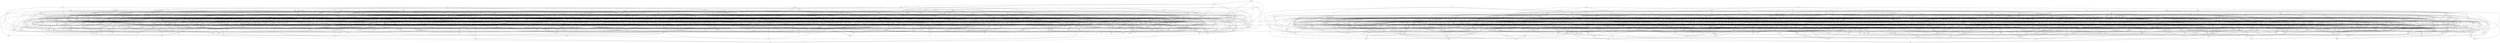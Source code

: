 graph G {
    msv -- nlh
    lsd -- mfs
    fpv -- lsd
    lsd -- nlc
    jjg -- lsd
    bbb -- lsd
    gmv -- lsd
    dxk -- lbf
    jlf -- rdb
    jlf -- rvx
    jlf -- rcl
    bqc -- jlf
    fjk -- hfb
    rqx -- tll
    pms -- tll
    bbk -- bst
    bbk -- zfs
    bbk -- dpb
    bbk -- dlq
    klb -- ktc
    klb -- nzs
    klb -- xsk
    hbp -- klb
    jfd -- rvm
    rvm -- skf
    gkv -- rvm
    hrq -- rmk
    hrq -- pmb
    hrq -- pts
    hrq -- pdf
    fvh -- vtx
    pnn -- vtx
    gdf -- ttt
    scv -- ttt
    ttt -- xrz
    fzd -- vdk
    fzd -- qsz
    dnf -- fzd
    bqm -- cxr
    bqm -- nvk
    bqm -- jfd
    bqm -- cgl
    dbz -- qgn
    lrp -- qgn
    htq -- jrk
    jrk -- nsq
    jrk -- klc
    njn -- pkn
    fcs -- pkn
    pkn -- xrz
    gfc -- xsk
    tpm -- xsk
    bdd -- ttg
    mkx -- ttg
    dxc -- ttg
    kdz -- ttg
    gbq -- nxg
    fqt -- nxg
    cfg -- mhg
    hdr -- mhg
    mhg -- znv
    mhg -- rfn
    fzg -- jkg
    fzg -- qhx
    fzg -- rfl
    fzg -- vhp
    lnj -- vnc
    lnj -- mdj
    mdj -- pms
    nfj -- pms
    dmb -- mqv
    bkr -- lzd
    bkr -- hdz
    bkr -- fdv
    bkr -- mzq
    bmc -- brq
    brq -- pls
    brq -- nsv
    bqf -- zkf
    jgs -- xzd
    bdd -- xzd
    vll -- xzd
    qrb -- xzd
    jqj -- rhx
    dxh -- jqj
    jqj -- lvk
    jqj -- tvv
    ghd -- std
    ghd -- vzs
    lzh -- pgt
    gzd -- xzb
    fdr -- gzd
    gzd -- zbp
    gzd -- zjp
    gqp -- hch
    bfb -- gqp
    fjv -- gqp
    gqp -- hjx
    bxd -- gqp
    kdt -- vkc
    gkj -- hfq
    hfq -- qmt
    dms -- dsx
    dms -- pgm
    dms -- xpq
    dms -- qgn
    dms -- vfn
    kjf -- zxd
    thq -- zxd
    rcj -- zxd
    zmt -- zxd
    jht -- zxd
    dnk -- tqx
    dnk -- hsl
    grd -- rrv
    grd -- mdv
    fcp -- grd
    rcj -- rzd
    kjr -- rzd
    kpq -- rzd
    hjk -- rzd
    dbl -- qrn
    jpm -- qrn
    msn -- qrn
    sph -- xxk
    rkh -- sph
    jkg -- sph
    sff -- sph
    qfb -- sph
    kfm -- tgt
    jbg -- qzq
    jlz -- zxj
    jlz -- xvq
    jlz -- znq
    pnd -- pzh
    pnd -- xgr
    pnd -- rcl
    tql -- ttq
    fcp -- ttq
    ttq -- vcp
    qhm -- ttq
    vfd -- vnk
    qcp -- vnk
    nrq -- xcq
    nrq -- tql
    nrq -- tvc
    htq -- rbm
    htq -- qhx
    htq -- tkt
    hlj -- ndl
    hlj -- lkx
    hlj -- nbp
    bxz -- hlj
    ffz -- sxc
    bfm -- sxc
    sxc -- vgh
    bsg -- sxc
    kls -- sxc
    jcf -- sxc
    pjv -- vll
    pjv -- sjp
    hzm -- pjv
    bcm -- jlj
    dpz -- ndh
    ndh -- plz
    jvl -- ndh
    ndh -- srv
    hnb -- zkx
    hnb -- jsm
    jhm -- rvs
    fkg -- rzx
    hsx -- rcx
    hqt -- lkq
    fgc -- hqt
    qbb -- tsh
    dnj -- qbb
    bjm -- qbb
    hdr -- tgt
    cfl -- hdr
    fpt -- gtr
    mch -- rgx
    mch -- xck
    fzc -- mqh
    jrt -- mqh
    kmr -- pzd
    hzz -- xqq
    knm -- xqq
    fdd -- xqq
    xqq -- zmj
    lxp -- nrg
    lxp -- nnf
    dnv -- lxp
    fms -- lxp
    ckp -- svb
    cjn -- ckp
    ckp -- vqj
    bsp -- ltb
    hcz -- pzd
    hcz -- ljc
    hcz -- rvm
    bvj -- hcz
    xtj -- zkx
    qvb -- zkx
    lzg -- xzq
    fnx -- lzg
    njz -- ztf
    fpt -- xvx
    xqn -- xvx
    xhn -- xvx
    qfc -- xvx
    nxf -- rfn
    nqn -- nxf
    fkg -- nxf
    ddk -- nxf
    bcr -- gpz
    czd -- gpz
    gpz -- zpm
    gpz -- zjd
    fdc -- xlk
    fdc -- ghq
    fdc -- tvg
    plz -- rhc
    dds -- plz
    dtx -- plz
    vtj -- xjc
    bsq -- xjc
    rkh -- xjc
    hzz -- zrf
    gtr -- ncn
    ftn -- pts
    mxx -- zlx
    rcb -- zlx
    qxx -- vrc
    qxx -- zst
    npk -- qxx
    dqc -- rhc
    kds -- vcg
    bjm -- kds
    cxr -- kds
    kds -- rkg
    sds -- vpz
    dcv -- sds
    sds -- zbq
    ckq -- sds
    bqd -- sds
    gbq -- vjm
    kqk -- vjm
    dfp -- vjm
    dfp -- tpm
    dfp -- kdv
    dfp -- khl
    dfp -- gkr
    nbz -- zft
    dxk -- nbz
    psg -- vdr
    psg -- rpv
    kjf -- xnq
    hzk -- qfc
    hzk -- vbt
    mnr -- nhf
    mnr -- skk
    mnr -- zxt
    mnr -- rmg
    drk -- qlp
    drk -- xbv
    pnl -- sdv
    sdv -- zlh
    dhd -- sdv
    fzb -- xxk
    tql -- xxk
    jpj -- xxk
    hvb -- std
    bsg -- std
    ndv -- sld
    gdl -- ndv
    csd -- pgk
    nxt -- pgk
    cjd -- pgk
    pgk -- xlk
    jgd -- vsf
    kfm -- vsf
    trf -- vsf
    qtk -- rhl
    fvg -- tgl
    fvg -- vcb
    fvg -- mjb
    fvg -- hpz
    htz -- shx
    htz -- hvc
    htz -- spq
    fvj -- htz
    htz -- jcf
    htz -- nnk
    hmb -- htz
    lzd -- tvc
    thq -- tvc
    lht -- tvc
    jzd -- tvc
    nct -- tvc
    bdg -- lfx
    jkg -- mtj
    gsl -- jkg
    jkg -- ktf
    kpc -- rcc
    crj -- kpc
    mgs -- svb
    mgs -- tpt
    dgb -- qvg
    bnx -- nbc
    jpt -- nbc
    nbc -- pgt
    gnl -- ngj
    ngj -- zkx
    lvz -- ngj
    ngj -- rgg
    czp -- lbs
    hbc -- sqk
    dmb -- sqk
    sqk -- tnx
    mfs -- sqk
    jrt -- sdt
    sdt -- xvr
    fsj -- kdv
    kdv -- qbh
    kdv -- msj
    hpv -- xxb
    hpv -- jsm
    jbn -- trf
    bfm -- fpn
    ghl -- nnv
    dbl -- nnv
    jds -- nnv
    bhq -- nnv
    vxp -- zlh
    bgj -- xjt
    mhs -- xjt
    pzd -- xjt
    lxb -- xjt
    hqk -- xjt
    pbg -- qzq
    pbg -- pls
    pbg -- zmb
    pbg -- rxx
    pbg -- rfs
    ckf -- pbg
    dsx -- nlb
    bbr -- dsx
    dsx -- xzq
    cxr -- rhn
    rhn -- vjl
    cpb -- qlh
    jgl -- qlh
    qlh -- tvd
    bdq -- qlh
    fhp -- jpv
    dbk -- fhp
    hrf -- tdv
    hrf -- rvp
    hrf -- vfd
    hrf -- trk
    ksj -- xzb
    gdt -- qnh
    gdt -- rvp
    gdt -- klf
    chb -- hfc
    chb -- fdr
    chb -- tkt
    jsq -- qrr
    czg -- jsq
    jsq -- kft
    fjr -- xnd
    gqd -- kjp
    mgx -- vdb
    cvk -- vrn
    mhs -- rkh
    rhc -- rkh
    gnb -- rkh
    fvc -- pbj
    fht -- fvc
    fdd -- fvc
    fvc -- lbs
    fvc -- gxg
    cnr -- rhl
    cnr -- xjf
    kgf -- vhp
    jht -- vhp
    glq -- vhp
    fpt -- kqr
    kqr -- scv
    kqr -- rpr
    kqr -- lzg
    frr -- pzj
    dps -- pzj
    lxj -- qsq
    hcm -- lxj
    lxj -- ngn
    lxj -- xng
    lxj -- shr
    jgh -- xvq
    jcc -- jgh
    jgh -- rnt
    jgh -- khl
    rvc -- tzm
    rvc -- vcp
    lgl -- rvc
    cct -- vnc
    cct -- pfc
    cct -- sjn
    cct -- fkb
    cct -- kpc
    cct -- hfb
    gfv -- nvv
    ntb -- nvv
    czh -- dqb
    cts -- nvk
    ccz -- nvk
    rbm -- zmt
    bcx -- zmt
    zmt -- znm
    xtx -- zmt
    pmk -- xbr
    xbr -- xqt
    nrk -- xbr
    xbr -- zcn
    dlk -- xbr
    xbr -- xll
    bdm -- mcx
    jsm -- mcx
    cst -- mcx
    lrd -- mgt
    knm -- mgt
    dzf -- mgt
    lbs -- zgc
    qlp -- zgc
    ksj -- zgc
    mgx -- zpm
    qmv -- zpm
    qhf -- zcp
    nhf -- qhf
    qhf -- vgh
    fsb -- qhf
    cfl -- pvk
    cfl -- mrg
    cfl -- pkd
    cfl -- cnr
    mmt -- spq
    mhb -- spq
    dqb -- spq
    btt -- kpf
    kzd -- lrk
    dqh -- kzd
    kzd -- scd
    kzd -- vdb
    gbr -- lkq
    hmm -- nkl
    nkl -- trf
    kvx -- nkl
    kpc -- nkl
    lqg -- mxq
    lqg -- zgc
    bmr -- lqg
    fsn -- lqg
    klp -- lqg
    lqg -- qgp
    gdl -- tvj
    tgs -- tvj
    dlb -- tvj
    pkd -- rnq
    rnq -- sjm
    jfv -- rnq
    ndl -- rnq
    rcm -- vcb
    gqn -- rcm
    cns -- rcm
    crj -- nsp
    cjd -- nsp
    dbq -- nsp
    fjk -- tmh
    ndt -- tmh
    pct -- tmh
    njj -- tmh
    mlp -- xxm
    lbf -- xxm
    gfm -- gmm
    gmm -- rqz
    dpk -- gmm
    gmm -- pjx
    gmm -- kqt
    sxn -- txb
    hvc -- txb
    rvj -- sxf
    dqh -- rvj
    rvj -- xxm
    gxp -- rvj
    gnl -- ssg
    gnl -- zrf
    htj -- rsf
    rsf -- vkc
    lkv -- tfb
    fdr -- vbb
    skx -- vbb
    dbp -- qxq
    dzr -- qxq
    qxq -- rcb
    pcl -- zpx
    kzx -- zpx
    grm -- zpx
    tmj -- zpx
    ghm -- jcf
    jcf -- ndm
    bsp -- czd
    ccr -- czd
    htp -- xtm
    htp -- vrn
    htp -- jhm
    dpd -- zcn
    ckh -- dpd
    dpd -- ghg
    dpd -- zbp
    dpd -- xjq
    brf -- lkq
    bqf -- brf
    brf -- zpj
    brf -- rzk
    cqv -- tsh
    ndt -- rcb
    jlk -- jrm
    lzd -- xbl
    gmj -- snf
    csz -- gmj
    gmj -- vgr
    cvh -- llc
    llc -- xcq
    lft -- llc
    hlr -- xxb
    ddn -- hlr
    hlr -- mff
    cjn -- gvx
    cjn -- tgt
    cjn -- lfz
    cjn -- ljc
    lpf -- pnm
    ndr -- pnm
    bnt -- pnm
    pnm -- zsk
    pnm -- pvk
    dds -- pnm
    bmm -- fmg
    fmg -- klc
    fmg -- hdz
    fmg -- vpz
    msj -- vnc
    msj -- sqb
    tpx -- vdb
    tpx -- vtj
    nmn -- tpx
    nhf -- tpx
    qhm -- sld
    kft -- qhm
    jfc -- rrk
    hcj -- rrk
    hsx -- rrk
    hbg -- rrk
    fpn -- rrk
    dnr -- ngm
    dnr -- mps
    pbj -- vtk
    lbx -- xqz
    ssf -- xqz
    llp -- nxz
    nxz -- vnr
    nxz -- tfz
    cpb -- fdm
    cpb -- tcj
    cpb -- xhg
    sst -- vnv
    bcj -- vnv
    lzh -- vnv
    czp -- vnv
    spj -- vnv
    hrd -- sth
    hrd -- mff
    dbz -- hrd
    cgp -- mhm
    cgp -- zmj
    cgp -- rbq
    hkz -- sjx
    dbq -- hkz
    hkz -- zft
    hkz -- kqk
    gkj -- lxc
    bmj -- rgp
    dmc -- gdt
    dmc -- rvp
    dmc -- xph
    dmc -- txb
    ckg -- dmc
    pkd -- tmb
    lhs -- tmb
    hmm -- krm
    krm -- szh
    jmp -- krm
    khg -- sst
    sgv -- sst
    kpf -- sst
    njs -- snz
    bnx -- snz
    rcj -- snz
    kjr -- snz
    hbc -- snz
    snz -- zcb
    snz -- vbl
    bbv -- pfv
    pfv -- qtk
    mjb -- znv
    tqt -- znv
    bnc -- xgf
    xgf -- zng
    vqf -- xgf
    dft -- xgf
    kdz -- sld
    ldb -- plg
    rcb -- rss
    rss -- vlq
    rcx -- rss
    dpz -- rss
    hrs -- mnf
    hrs -- xbl
    crp -- hrs
    lsl -- tgs
    lsl -- vtv
    fjr -- lsl
    bgt -- lsl
    hrn -- nqd
    mgs -- nqd
    nqd -- trm
    gkv -- nqd
    jhs -- pgm
    jhs -- xgh
    jhs -- pjz
    jhs -- xgb
    hbn -- kdt
    hbn -- ljc
    bqf -- hbn
    scl -- xgb
    hdz -- scl
    lqr -- xnd
    hzk -- vjn
    dxc -- vjn
    dsm -- vjn
    hjx -- vjn
    fjs -- jfg
    fjs -- jfv
    fjs -- nmx
    btf -- fjs
    fjs -- qnh
    mlk -- qrb
    pmk -- qrb
    knz -- rkg
    ncm -- sgv
    ncm -- sxb
    hqc -- nzv
    hqc -- vzs
    hqc -- tqz
    klf -- tfp
    scv -- xgb
    lfl -- scv
    jft -- kmt
    jft -- lrd
    nxs -- pnc
    nxs -- qfv
    hdn -- nxs
    nxs -- pnd
    nxs -- qvb
    pct -- sjv
    cck -- mbz
    cck -- klp
    cck -- rlr
    cck -- rvc
    cck -- csr
    ckf -- sjp
    sjp -- tsg
    mch -- rbc
    rbc -- vsq
    nbp -- rbc
    bkq -- rbc
    lnp -- qtj
    dkn -- qtj
    hbp -- lrb
    lrb -- zgx
    bxp -- sdh
    bxp -- kmf
    bxp -- rxz
    chz -- vxk
    chz -- hrf
    chz -- mrb
    chz -- cxr
    chz -- qnh
    fpn -- mhf
    mhf -- qxx
    mhf -- vdb
    bdm -- zrv
    fnn -- zrv
    dlk -- jjg
    dlk -- dzx
    dlk -- kjt
    fvm -- knm
    fvm -- gpc
    kjm -- ppd
    cbk -- kjm
    czh -- rqx
    mhp -- pdq
    dft -- pdq
    dbk -- pdq
    fqg -- sdt
    bsv -- fqg
    kqk -- rgx
    kqk -- mgk
    lnp -- nlc
    jgg -- tzm
    nts -- tzm
    bmm -- tzm
    jlj -- tzm
    grj -- qks
    cst -- qks
    qks -- skg
    qmt -- vgh
    mfs -- shr
    bqf -- tqz
    srb -- tqz
    bgt -- pgm
    jlf -- pgm
    njn -- xvx
    njn -- zfj
    bpd -- njn
    dxd -- hpc
    hpc -- qpr
    hpc -- qbb
    hpc -- ndr
    fvk -- tdn
    rgx -- vxk
    gvj -- ssl
    gvj -- slr
    gvj -- vpr
    gvj -- pxf
    czg -- frd
    czg -- qdt
    qvs -- xvr
    mxg -- qvs
    cxz -- mdc
    cxz -- fgz
    kjk -- sck
    pdg -- sck
    qgp -- sck
    sck -- zjj
    sck -- zjp
    mff -- tkz
    kft -- mff
    bsv -- tpm
    bcm -- fnf
    fnf -- xqz
    fnf -- mbz
    fnf -- shr
    fnf -- mgt
    fnf -- fzj
    fnf -- xrm
    dmd -- ftf
    ftf -- thk
    ftf -- znk
    ckq -- vcp
    jpm -- ssk
    sjp -- ssk
    rrv -- ssk
    hlx -- ssk
    ssk -- tbb
    hfc -- mqv
    jvl -- xdv
    rvr -- xdv
    vnc -- xdv
    bdq -- ngr
    bdq -- llc
    bdq -- fzb
    tqd -- xcf
    tqd -- trm
    rmr -- tqd
    dcs -- vth
    tkl -- vth
    rmr -- vth
    vth -- zzk
    knm -- scv
    ssg -- xhg
    ksn -- xhg
    fxx -- zvz
    fxx -- vfz
    cft -- fxx
    chr -- fxx
    fxx -- vbv
    fxx -- zrd
    bfm -- zgd
    ckh -- xbv
    ckh -- dnq
    ckh -- jjb
    ckh -- cnz
    xcr -- xqt
    lvz -- mlk
    lvz -- xjq
    lfx -- lvz
    lvz -- vql
    njj -- rtn
    rtn -- vqg
    rtn -- zsk
    nmn -- rtn
    ldb -- rtn
    qzc -- vfz
    lrb -- qzc
    nzv -- qzc
    pbk -- qzc
    mdv -- rsz
    rqd -- xmp
    cst -- rqd
    mzz -- rqd
    gxg -- rqd
    jfr -- rqd
    gqn -- rqk
    gqn -- tpm
    ghl -- pgt
    dxc -- hch
    hch -- sbx
    djb -- rbj
    rbj -- tpm
    flb -- rbj
    dbz -- pgt
    clv -- nfx
    nfx -- ptp
    ktz -- nfx
    fbn -- nfx
    cns -- nnf
    ndl -- nnf
    dzc -- mxx
    qdt -- xrz
    dfn -- pjx
    dfn -- xgr
    dfn -- jrm
    pqq -- rvx
    gdd -- hmg
    gdd -- nvs
    tbb -- xnd
    mnp -- tbb
    jrk -- tbb
    csz -- rhl
    slb -- txb
    dnj -- slb
    gnb -- slb
    mgh -- znq
    klf -- mgh
    mgh -- mqb
    jpv -- mgh
    mgh -- qgs
    hph -- mgh
    fzd -- stq
    stq -- zzt
    ghr -- stq
    dsg -- stq
    kvx -- vjg
    gdf -- thq
    qgs -- str
    dps -- str
    grj -- rpr
    fnx -- grj
    dnq -- mkk
    mkk -- scv
    mkk -- psg
    ksx -- nnx
    nnx -- ttt
    nnx -- xfp
    nnx -- xlh
    nnx -- qbl
    qxz -- xdc
    ggf -- qxz
    qrr -- vpd
    czp -- qrr
    xll -- xnt
    scl -- xnt
    dnj -- lvl
    lvl -- vqf
    lvl -- qxq
    lvl -- vmp
    lvl -- qtb
    hqx -- lvl
    mxx -- zkj
    tjp -- zkj
    fkg -- zkj
    rcx -- zkj
    nml -- rbh
    rbh -- zkf
    rbh -- rkg
    kqj -- rbh
    gxl -- rcc
    mng -- zmp
    mng -- tdg
    cgm -- hqc
    cgm -- dxd
    cgm -- nqn
    cgm -- pdq
    bcm -- tkb
    kls -- vgh
    kls -- kql
    fzc -- kls
    cpp -- dkg
    cpp -- nzt
    cpp -- mkk
    cpp -- ssg
    jxn -- rvx
    hdm -- kzj
    kdl -- shl
    cjg -- kdl
    hbf -- szd
    bvv -- szd
    gzf -- szd
    mxx -- szd
    cdv -- qbf
    cdv -- xdz
    cdv -- snf
    cdv -- mnl
    cdv -- zzl
    dbc -- xgn
    gcn -- xgn
    xgn -- zmp
    vxz -- xgn
    ljk -- vpr
    ljk -- prj
    cqb -- nbz
    cqb -- vhz
    cqb -- gcn
    cqb -- mnl
    crj -- hfb
    bzj -- srg
    bzj -- ghd
    bzj -- thh
    bzj -- mmt
    glq -- vtv
    glq -- hlx
    cbs -- glq
    jdb -- vbl
    vbl -- zgn
    qcr -- qlz
    xtm -- zpl
    rbm -- zpl
    mbz -- zpl
    fsn -- zpl
    gsl -- zpl
    lbt -- vvv
    lbt -- pzk
    lbt -- pqq
    fzc -- hqx
    hcn -- skq
    skq -- vfj
    bfb -- skq
    crm -- xgv
    crm -- fjv
    crm -- hks
    crm -- qkc
    crm -- rts
    crm -- mkb
    bsq -- fkk
    fkk -- rzk
    fkk -- nlh
    fkk -- kmr
    dcg -- pnv
    dcg -- rcm
    kxr -- ndl
    lxb -- pcl
    pcl -- vzs
    jvx -- pcl
    ldq -- lrp
    ldq -- trh
    dgb -- ldq
    ldq -- ntb
    hzj -- scv
    hzj -- ptn
    hzj -- pmf
    hzj -- qsr
    hzj -- lpp
    hjk -- xqt
    psp -- xcq
    vll -- xcq
    jzd -- xcq
    ddk -- txv
    ddk -- mdg
    frk -- jbx
    jbx -- qpd
    jbx -- jht
    jbx -- kmp
    cgk -- jbx
    jbx -- rrn
    jbx -- ngr
    grj -- jbx
    rqk -- tmj
    cbr -- knz
    cbr -- trm
    cbr -- tfz
    cbr -- czd
    ckk -- tpm
    ckk -- rmq
    bvv -- ckk
    gcq -- mzh
    gcq -- lzb
    bgl -- gcq
    gcq -- qsl
    ctc -- hrn
    ctc -- hdr
    ctc -- mhb
    lqv -- rcc
    srg -- vlb
    cfg -- srg
    jtm -- psp
    jtm -- zhn
    jtm -- rdb
    jtm -- kzv
    gmr -- jft
    gmr -- lzh
    gmr -- phj
    jgl -- pnt
    jds -- pnt
    hvm -- pnt
    pnn -- rdp
    rdp -- vqg
    gzv -- rdp
    rdp -- rzx
    mjd -- trf
    mjd -- rfn
    fbv -- mjd
    crp -- mgp
    mgp -- skx
    lbx -- mgp
    mgp -- rgp
    lcn -- lpf
    chl -- lpf
    xvj -- zmg
    ffr -- zmg
    gcl -- zfl
    gcl -- prj
    bfb -- jgg
    htv -- xqz
    htv -- ngr
    htv -- rvd
    gdf -- vsg
    btv -- vsg
    fcs -- vsg
    sjm -- snf
    mdr -- ztg
    vgv -- ztg
    rxd -- ztg
    ddq -- ztg
    bcx -- lsg
    lsg -- lzd
    fpt -- lsg
    fzj -- sjk
    fzj -- vtk
    crp -- kdz
    ddq -- vrn
    ddq -- zvl
    ddq -- lqr
    gjg -- kzx
    gjg -- trk
    gjg -- qvs
    gjg -- jzq
    jqd -- tfb
    ghq -- jqd
    crj -- jqd
    jbs -- jqd
    lnv -- qtp
    bzr -- lnv
    hgm -- rrn
    bhq -- rrn
    bqc -- mll
    mll -- xtz
    mll -- rpv
    mll -- zbq
    vrg -- xtx
    bkq -- nqn
    bkq -- btc
    djb -- nmx
    ffr -- mzx
    mzx -- pls
    mzx -- slm
    mqz -- mzx
    dzn -- plz
    dzn -- zrd
    dzn -- ldb
    dzn -- hdm
    dzn -- qjx
    pdf -- zxt
    lnj -- tch
    jpv -- tch
    gft -- tch
    hbt -- sqq
    hbt -- nzs
    dtx -- hbt
    hbt -- xqs
    hbt -- mch
    bfq -- jqq
    hrs -- jqq
    jlj -- jqq
    jqq -- khs
    kjr -- mqz
    mqz -- xgv
    ghg -- mqz
    ldz -- vqj
    nvf -- vqj
    hgm -- vlx
    bvj -- xph
    bvj -- sxf
    lkv -- zst
    dnb -- zst
    qgc -- zst
    sqc -- zst
    ggx -- srb
    ggx -- jfd
    ggx -- jmg
    ggx -- lhj
    dcg -- ggx
    nmb -- rcj
    kqt -- lcm
    fdd -- kqt
    kjk -- rdt
    rgm -- xhn
    phx -- rgm
    jjb -- rgm
    rgm -- rvx
    bvg -- mnp
    fdm -- mnp
    ljc -- qjr
    bdm -- vzj
    bds -- vzj
    gjm -- vzj
    mkb -- vzj
    dhz -- vzj
    jsc -- lfl
    jsc -- phz
    jsc -- rdn
    jsc -- tdn
    nvs -- szh
    mps -- qsq
    jrm -- qsq
    cbk -- qsq
    cfg -- smv
    ktc -- smv
    sqq -- vnr
    bms -- zlp
    nzt -- ssg
    gfz -- nzt
    jbg -- nzt
    cfm -- gnl
    cfm -- jdb
    cfm -- rlv
    cfm -- qdv
    bvg -- tgs
    bvg -- nbb
    dbc -- nbj
    cjn -- nbj
    nbj -- pdl
    nbj -- xcf
    dbh -- pzk
    dbh -- nts
    dbh -- zfl
    scj -- vxg
    ffr -- xnx
    ngm -- xnx
    qmh -- xnx
    hqk -- qkt
    ssm -- vpd
    nbb -- ssm
    dzc -- xlk
    ccv -- vhp
    ccv -- xhg
    ccv -- jrm
    kxv -- xnq
    rvd -- xnq
    pzk -- vbm
    drk -- vbm
    nmb -- vbm
    ncn -- vbm
    dqh -- gbq
    dnv -- tvv
    kfm -- tvv
    tvv -- xcx
    cvk -- ztn
    mzz -- ztn
    jff -- ztn
    jvx -- krn
    krn -- ndt
    cfz -- krn
    krn -- nbp
    cql -- qgp
    bzr -- qgp
    qcr -- qgp
    jfg -- tdg
    dtv -- jfg
    vlb -- vnr
    jkt -- rdz
    jgg -- rdz
    rdz -- sfj
    hpx -- lkb
    hpx -- lcn
    hpx -- hvb
    hpx -- jbl
    cqv -- hpx
    gqd -- rcx
    jbn -- qmv
    kvx -- qmv
    gzv -- qmv
    ggf -- tsv
    tbg -- tsv
    scd -- zfz
    rfn -- zfz
    jhr -- zfz
    pjg -- vbq
    pjg -- thh
    bnc -- pjg
    pjg -- tjm
    pdf -- vjl
    pdf -- pgg
    hrn -- tlg
    dgc -- fgc
    btc -- fgc
    fcp -- nlj
    mdj -- vmb
    mdj -- pct
    bbd -- jhr
    bbd -- gsg
    bbd -- jqs
    bbd -- hbn
    sbg -- xvq
    bgj -- xpz
    jmp -- smk
    cnj -- tdv
    tdv -- tfp
    klc -- phx
    ddn -- klc
    fsb -- vrz
    vfz -- vrz
    chz -- vrz
    qcp -- vrz
    szt -- vrz
    mbg -- rzh
    lql -- mmt
    fsj -- vjl
    fjk -- vxz
    mbg -- mxq
    jlh -- zjg
    ghq -- zjg
    fsj -- zjg
    npk -- zjg
    mnh -- szv
    ltv -- mnh
    gbq -- mnh
    gct -- stk
    stk -- vfd
    crz -- stk
    nrg -- stk
    skd -- znq
    dxr -- skd
    dqc -- skd
    dtq -- skd
    kbc -- pqv
    kbc -- mmt
    kbc -- pgg
    kbc -- zlh
    hzm -- vgv
    fzb -- vgv
    lql -- qgs
    nnp -- pmf
    lhs -- ljd
    ghr -- ljd
    ljd -- mkv
    ljd -- sdq
    ljd -- tmb
    ghg -- ktz
    ghg -- ndg
    bpd -- vzq
    jth -- vzq
    cgk -- xcq
    cgk -- kpq
    cgk -- vbb
    ftn -- gkj
    bqm -- gbb
    fkg -- gbb
    gbb -- jrt
    gbb -- htm
    qbl -- rqd
    nsm -- qbl
    btx -- qbl
    qbl -- vkd
    qbl -- zrv
    nnl -- tcj
    kpc -- nnl
    nnl -- qrr
    hch -- nnl
    cjq -- gmx
    cjq -- zgn
    rvs -- tdc
    dhz -- tdc
    jlk -- tdc
    gmq -- tdc
    gfs -- xpf
    gfs -- gjg
    gfs -- zmp
    fsj -- gfs
    gfs -- tqz
    msn -- vxj
    hnb -- vxj
    vvv -- vxj
    vxj -- zrv
    qmh -- vxj
    mlg -- qrr
    hcm -- mlg
    hdn -- sfl
    hjk -- sfl
    sfl -- vmk
    jdb -- sfl
    bzf -- ksj
    bzf -- nsq
    bzf -- zrf
    bzf -- drk
    tsg -- xmp
    nct -- tsg
    kjr -- tsg
    crk -- trk
    crk -- gbr
    crk -- pms
    mkn -- mlk
    mkn -- zzg
    rfl -- slx
    slx -- vbl
    lnv -- slx
    rhz -- zjp
    ccv -- xqf
    qkc -- xqf
    dbs -- xqf
    bbl -- pmb
    bbl -- jlz
    bbl -- bkq
    bbl -- skd
    dzr -- vxp
    dzk -- gtd
    dzk -- lnp
    dzk -- mps
    dzk -- mzx
    qgl -- vxk
    cgl -- sjh
    scd -- sjh
    sjh -- tqd
    tfp -- vbv
    vbv -- vnk
    qgn -- ssc
    qmh -- ssc
    frm -- ssc
    jsq -- ssc
    jrj -- zml
    jrj -- lbf
    jrj -- zpt
    jrj -- mgk
    dbg -- mkv
    dbg -- gfp
    cvv -- dbg
    dbg -- lfz
    drg -- tbg
    msj -- zzl
    dcq -- qmt
    dcq -- rbj
    dcq -- mhs
    hrs -- nhx
    knm -- nhx
    nhx -- ntq
    mdc -- nhx
    ptv -- rst
    dcq -- ptv
    mtc -- ptv
    nxz -- ptv
    crk -- kbj
    hbg -- kbj
    thp -- xjf
    rsh -- thp
    jvc -- thp
    nnf -- thp
    hmj -- ssl
    hgh -- ssl
    hvm -- zhn
    hvm -- jkl
    hvm -- nlj
    hcv -- phz
    hcv -- vdr
    hcv -- mhm
    scg -- xhq
    vmb -- xhq
    jvx -- mgx
    flb -- xgx
    bxd -- rlr
    bxd -- cvh
    bxd -- cdn
    hrd -- tlc
    lzh -- tlc
    cjq -- tlc
    kdj -- tlc
    lnp -- tlc
    tlc -- xtj
    rmb -- tlc
    vbq -- xhq
    hvb -- vbq
    hpz -- vbq
    skq -- zbp
    qtm -- zbp
    dsm -- qlz
    lcm -- qdv
    lcm -- vbt
    cln -- frr
    bsg -- frr
    lbx -- sld
    frj -- ldz
    dqb -- frj
    frj -- jpv
    fhp -- frj
    mhv -- msg
    ghl -- msg
    dlk -- msg
    clv -- msg
    gxl -- sjn
    hzh -- sjn
    jgd -- rst
    gqd -- rst
    crj -- rst
    dsm -- vnl
    hcn -- vnl
    ksx -- vnl
    qcr -- vnl
    grv -- xcf
    fsj -- grv
    grv -- vzc
    ctc -- lfd
    lfd -- mch
    fgz -- jgq
    hgh -- jgq
    ftl -- jgq
    ccg -- zsd
    ccg -- krj
    ccg -- zxj
    ccg -- gbm
    ptn -- znn
    vgk -- znn
    dkn -- znn
    qvg -- znn
    fdv -- tsd
    fdv -- prj
    szv -- tll
    rzx -- vcb
    jvz -- vcb
    mhb -- vcb
    gzb -- mxr
    gzb -- lxc
    jdb -- zzg
    jdb -- jrm
    pqv -- zjd
    lqv -- zjd
    hkm -- zjd
    crz -- fqt
    nbz -- sdq
    lfd -- sdq
    rnl -- sdq
    dbq -- rgl
    ktd -- rgl
    pfv -- rgl
    rgl -- zkv
    khj -- qmh
    lht -- zjj
    qcr -- zjj
    nct -- ntb
    ntb -- xxb
    bsn -- xck
    bpd -- jth
    dkn -- qsj
    qsj -- xdc
    kfm -- tvg
    rqk -- tvg
    nsq -- xvj
    mzh -- nsq
    kjm -- qvg
    lzb -- qvg
    fgn -- scl
    fgn -- thq
    fgn -- rvd
    fgn -- jgl
    jhx -- krm
    jhx -- rsf
    jhx -- mxg
    jhx -- vjm
    sgc -- xqt
    jjb -- sgc
    sgc -- zfl
    kvm -- pmf
    jsl -- kvm
    bkr -- kvm
    fjv -- kvm
    rdn -- vnl
    ngn -- vtv
    bgl -- gpj
    gpj -- rdb
    gpj -- tdn
    cft -- zcl
    pjx -- xtz
    sth -- xtz
    xtz -- xxb
    cjg -- vfd
    cjg -- dnf
    hpz -- pjq
    pjq -- vrc
    pjq -- pts
    mhp -- pjq
    fdn -- htj
    fdn -- zpp
    bgs -- rrt
    rgx -- zmh
    krj -- zmh
    xjf -- zmh
    dxb -- jth
    fjl -- jgd
    fjl -- ltb
    fjl -- vqg
    fjl -- lrk
    dtq -- fjl
    jrj -- zts
    sjh -- zts
    gct -- zts
    jmg -- zts
    grv -- zts
    bqc -- hsl
    nts -- tvd
    tvd -- xng
    rhs -- tvd
    hdz -- rhz
    bcx -- rhz
    jgl -- kdj
    kdj -- nmb
    rxd -- xlh
    rxd -- vbm
    dsz -- rxd
    hzm -- rfx
    frd -- jlk
    frd -- kxv
    sdt -- xdz
    ltb -- xdz
    pns -- tll
    pns -- vgh
    ptp -- vpz
    ksx -- vpz
    dmb -- vpz
    sdh -- ssf
    ksm -- sdh
    lxj -- xlh
    fpj -- xlh
    kqj -- lbf
    gzb -- kqj
    btx -- dbj
    bmm -- btx
    btx -- khg
    chq -- ktd
    chq -- qjt
    chq -- hhr
    chq -- pdl
    dnq -- fsx
    nmf -- sbr
    jgq -- nmf
    ghg -- nmf
    kzv -- qpd
    kzv -- smx
    mlp -- qng
    llp -- mlp
    mlp -- txv
    dpk -- zfs
    dpk -- dxb
    dpk -- gvg
    gft -- sjx
    sjx -- skk
    sjx -- zzl
    vxk -- xgx
    djb -- tgh
    hqk -- shk
    mgh -- shk
    shk -- szv
    tlf -- txt
    qks -- tlf
    bmj -- tlf
    dkn -- tlf
    rrt -- tlf
    kxr -- ltv
    ltv -- lxc
    jmg -- qbh
    pqv -- spm
    dtx -- pqv
    bdx -- jgs
    bdx -- tsv
    bdx -- xrm
    bdx -- dmb
    bdx -- dbj
    dpg -- kgg
    dpg -- rsf
    dpg -- nxt
    jcc -- vds
    jcc -- lch
    gfp -- jcc
    jcc -- thk
    bjq -- nmx
    bjq -- cnj
    bjq -- jqs
    bjq -- rsh
    cgv -- dlq
    cgv -- lqp
    cgv -- tnx
    rmq -- srv
    cfl -- srv
    sff -- zcb
    clv -- sff
    dbb -- xzp
    nbc -- xzp
    qrn -- xzp
    xzp -- ztn
    dkm -- xzp
    bzr -- dzx
    dzx -- rgp
    dzx -- rpr
    dzx -- gmq
    lcn -- pbk
    hmb -- spm
    hmb -- ltb
    gdf -- pls
    hsc -- tzz
    brq -- hsc
    hsc -- vrg
    hsc -- tdn
    fdn -- jpv
    hgh -- xpq
    hgh -- kmp
    cfm -- hgh
    hgh -- nvv
    hgh -- vrg
    tmn -- txt
    jbg -- tmn
    mzh -- tmn
    pxf -- tmn
    ffz -- qnf
    qnf -- slb
    mpb -- qnf
    pqv -- qnf
    khb -- kmp
    khb -- pjz
    khb -- lkr
    fht -- lpr
    fcz -- fht
    fdd -- fht
    bcr -- lrb
    bcr -- jmp
    bcr -- xcs
    sqb -- vlq
    fqt -- vlq
    ccz -- drq
    drq -- fdn
    drq -- xvr
    drq -- rvr
    bbr -- jgs
    gdd -- txf
    mrb -- txf
    ghr -- txf
    cbs -- tzz
    nfj -- sjm
    xdc -- xhn
    fjr -- xdc
    fsx -- xdc
    grx -- tql
    drg -- qlz
    cts -- vcg
    jrt -- vcg
    mrb -- vcg
    cxc -- lrb
    cxc -- hzh
    cxc -- mst
    cxc -- vlb
    ppc -- zcr
    gjm -- zcr
    qsr -- zcr
    ccb -- zcr
    fdm -- mzz
    cpg -- mrb
    cpg -- kxp
    cpg -- zpp
    cpg -- pqv
    tqt -- xpf
    bjx -- kxr
    bjx -- pts
    qdh -- szh
    qdh -- zgd
    qdh -- vqj
    mgk -- zkf
    fcc -- pdg
    bcj -- fcc
    rhz -- zlt
    grd -- zlt
    kdj -- zlt
    scv -- sns
    kgf -- sns
    jkl -- kmp
    kmp -- zmg
    szt -- tfb
    szt -- xqs
    mrb -- szt
    grx -- hxr
    hxr -- nvv
    hxr -- zvl
    hxr -- xtj
    ghr -- hdr
    bbv -- rpc
    bbv -- zzk
    bbv -- cqg
    bqc -- khs
    khs -- xnd
    hsl -- khs
    hfb -- zlp
    gnn -- khl
    bfm -- gnn
    gnn -- rtn
    fjq -- gnn
    gnn -- sdv
    jkl -- kmf
    fsx -- kmf
    cbs -- kmf
    pdh -- xll
    pdh -- vgk
    cdn -- pdh
    pdh -- vtk
    ffz -- ldz
    ffz -- vlb
    lcp -- zxj
    lcp -- lnd
    lcp -- zbr
    qsp -- vdr
    gfz -- qsp
    gtr -- qsp
    mlg -- qsp
    dqh -- tpt
    gql -- tpt
    skk -- tpt
    spm -- tpt
    nqn -- tpt
    jzd -- xqt
    hph -- zft
    gnb -- hph
    sdk -- vsg
    ptp -- sdk
    kjf -- sdk
    ftl -- sdk
    dvc -- zlp
    dvc -- htm
    djb -- dvc
    dbk -- dvc
    fdd -- rzh
    gpf -- qzq
    bhq -- gpf
    gpf -- rmb
    dbh -- gpf
    gpf -- rrv
    pzh -- tht
    qdt -- tht
    tht -- tkt
    ckf -- tht
    hsb -- ssm
    gvn -- hsb
    pnv -- tsh
    rhb -- sld
    khj -- rhb
    ggf -- rhb
    chr -- jbc
    jbc -- mdg
    bxz -- jbc
    jbc -- xdv
    jbc -- vkc
    bqz -- qkt
    bqz -- qmv
    bqz -- xgx
    pjc -- pnl
    pjc -- zkv
    pjc -- tqt
    sxg -- xnx
    sxg -- tqx
    fcc -- sxg
    gjm -- sxg
    mrv -- vtt
    mrv -- rzx
    mrv -- znk
    dbc -- mrv
    gmj -- mrv
    lcc -- pjv
    lcc -- vrn
    lcc -- xnq
    lcc -- zlt
    prq -- svb
    prq -- rzt
    jvz -- prq
    rjd -- thk
    pbk -- rjd
    kmr -- rjd
    rjd -- xcx
    phj -- xfp
    sns -- xfp
    hzz -- xfp
    pjx -- xfp
    rgg -- vql
    bdg -- rgg
    bnx -- rgg
    rgg -- sld
    fvj -- zml
    tfp -- zml
    khl -- zml
    jgd -- jgz
    jgd -- sbg
    jgd -- zmp
    lct -- rxl
    bsc -- lct
    lct -- txf
    gdl -- hfl
    hfl -- xbv
    tsk -- xgx
    dmd -- tsk
    bvv -- rhx
    hxl -- rhx
    bnp -- psg
    bnp -- fbl
    bnp -- qdv
    bnp -- fsx
    hzt -- kvb
    hzt -- zmg
    hzt -- zkb
    hzt -- xpb
    mnp -- rqz
    dzf -- rqz
    rqz -- zfj
    jgs -- rqz
    lbs -- qpd
    ksm -- rcl
    hqt -- qff
    dhd -- qff
    qff -- vmp
    gxg -- mdr
    kjk -- mdr
    ctj -- mdr
    qlj -- xcr
    fdr -- qlj
    gnl -- qlj
    ptk -- qlj
    hgm -- kgk
    jdb -- kgk
    ctj -- kgk
    jht -- kvc
    kvc -- qlp
    kvc -- vrn
    lhx -- mng
    lhx -- zbr
    lhx -- vjg
    lhx -- vtx
    cbf -- cdn
    kmf -- xdb
    thq -- xdb
    xdb -- zmb
    fzs -- tsk
    fzs -- zcl
    fzs -- nfz
    fzs -- ndr
    ckq -- dxc
    nts -- vql
    cbf -- vql
    fdm -- xbl
    kjf -- ktf
    frm -- ktf
    ktf -- xgh
    jpt -- lhb
    jpt -- rpr
    mhc -- zfj
    mhc -- pmk
    mhc -- sdk
    mhc -- zgj
    mhc -- sbx
    dbs -- xjq
    kmf -- xjq
    ppm -- ssf
    bxd -- ppm
    ppm -- zhn
    cgp -- ppm
    xxg -- zbr
    rhc -- xxg
    vdb -- xxg
    fpj -- pbf
    drg -- pbf
    pbf -- shf
    bds -- cps
    bds -- dgb
    bds -- dxb
    bjx -- shp
    kxp -- shp
    bvj -- shp
    nnk -- shp
    nlh -- xqs
    bvk -- fqg
    bvk -- gft
    bvk -- vbv
    bvk -- sdt
    bzr -- tsd
    bsg -- xcs
    txv -- xcs
    txb -- xcs
    dqx -- dtq
    dqx -- pjc
    dqx -- hpg
    dqx -- kzk
    dxr -- fvh
    dxr -- vzs
    dxr -- rzb
    pjz -- zmj
    pjz -- qfb
    pjz -- xmp
    dzb -- lrq
    dkx -- dzb
    dzb -- ftl
    dzb -- fzj
    dbl -- hfl
    cbf -- dbl
    dbl -- gdf
    crp -- dbl
    bfp -- fpn
    bfp -- rnl
    bfp -- skk
    bfp -- plg
    qsl -- xvx
    mhm -- rjj
    rjj -- tmn
    mkx -- rjj
    qvb -- rjj
    cts -- nfj
    bbb -- scj
    bbb -- sld
    sqs -- zng
    sqs -- vnk
    fqt -- sqs
    sqs -- zkr
    flb -- sqs
    lcn -- qjm
    qjm -- zcl
    qjm -- zcp
    qjm -- tgl
    pbj -- ptk
    ccb -- dfn
    ccb -- frm
    ccb -- scv
    fgq -- vlb
    dps -- fgq
    fgq -- kbj
    fgq -- ndt
    scv -- sjg
    lcm -- sjg
    dlb -- sjg
    btv -- sjg
    cqg -- qtk
    dhl -- gdm
    dhl -- fsj
    phf -- pnt
    dkm -- phf
    phf -- xqq
    phf -- zgn
    kql -- zxq
    frr -- zxq
    dzc -- zxq
    zsd -- zxq
    nfj -- nzs
    nzs -- xpf
    bnc -- mhs
    bnc -- dpg
    kmt -- tsd
    rmb -- xgr
    mfs -- rmb
    gxp -- tlg
    dhd -- gxp
    sgb -- skx
    hlx -- sgb
    gvx -- pgs
    pgs -- vlb
    nvf -- qnl
    qnl -- tvg
    mgs -- qnl
    fhp -- qnl
    qnl -- xcx
    lqr -- mbz
    mtj -- ptk
    cbk -- mtj
    klp -- vlx
    cfz -- xxg
    cfz -- llp
    cfz -- zkv
    bms -- vhz
    gkv -- vhz
    vgr -- vhz
    fms -- gkr
    khl -- kxp
    cqg -- lml
    jdh -- lml
    fjk -- lml
    lml -- nxt
    dzf -- sdh
    xqf -- xrt
    rsz -- xrt
    mhm -- xrt
    lrd -- xrt
    dbj -- tql
    pbk -- qpr
    qsz -- zjr
    srv -- zjr
    hdm -- zjr
    mhp -- zjr
    dcg -- zjr
    bsv -- nfz
    gzv -- nfz
    ftn -- nfz
    sns -- spj
    dbj -- spj
    hph -- zpt
    qfr -- rrv
    qfr -- slm
    qfr -- vrg
    nsv -- qfr
    fvk -- zmb
    ctj -- xrp
    cfv -- skf
    cfv -- kmr
    cfv -- rnk
    cfv -- kdt
    cbs -- jpj
    chb -- jpj
    jpj -- ncn
    gmr -- jpj
    jpj -- rlv
    gmx -- jpj
    jcc -- xsh
    cnj -- xsh
    lfd -- xsh
    lch -- xsh
    lxp -- xsh
    hqx -- xsh
    jxn -- njs
    lkr -- njs
    fdr -- njs
    cjq -- cps
    cps -- fcs
    cps -- vbc
    djv -- xpb
    bmc -- djv
    nvf -- ptt
    gkj -- ptt
    pgg -- ptt
    hcn -- zzg
    jzj -- zcp
    jzj -- ndm
    jzj -- xlk
    bnc -- jzj
    dzf -- fcs
    jlg -- xkr
    jlg -- qnk
    cqv -- jlg
    jlg -- vfx
    jzq -- rnt
    lrb -- rnt
    cnj -- rnt
    nvf -- rnt
    sxr -- zqn
    hsb -- sxr
    rdn -- sxr
    rcl -- xkk
    lzg -- xkk
    vpr -- xkk
    fcz -- ksm
    fcz -- vlx
    fcz -- kdz
    fcz -- ghv
    vgr -- zpm
    jfd -- vgr
    mzq -- vrn
    mzq -- xcr
    mzh -- qfb
    cxs -- znk
    cxs -- zcp
    cxs -- nvk
    cxs -- xjf
    glg -- xxv
    gvx -- xxv
    mjb -- xxv
    gbr -- xxv
    kjt -- rzh
    kjt -- zfj
    kjt -- pgt
    fjq -- hqt
    bsc -- fjq
    fjq -- hqq
    fjq -- qcp
    gnz -- kjm
    fcz -- gnz
    gnz -- vzq
    gnz -- pzk
    sgv -- sxb
    pmk -- sxb
    hsl -- svl
    svl -- xgb
    lgx -- xlk
    lgx -- zsk
    lgx -- qkt
    lgx -- zst
    ftl -- lst
    djv -- lst
    lst -- xrm
    lst -- xrp
    dnr -- lst
    jbl -- ztx
    zpt -- ztx
    tgt -- ztx
    hmm -- rzb
    jlh -- kkf
    kkf -- zzk
    kkf -- nkv
    kfm -- kkf
    fnj -- jbn
    dnv -- fnj
    fnj -- qjr
    bms -- shx
    rxl -- shx
    fjk -- shx
    gfc -- qjg
    gfc -- zkf
    nct -- pzh
    qfx -- vgk
    cgv -- qfx
    fqx -- qfx
    mhv -- qfx
    fqf -- vtv
    fqf -- tsv
    fqf -- rrn
    fqf -- qlp
    cjd -- lxc
    frk -- spj
    dkg -- frk
    bmc -- frk
    bcm -- rrt
    rlr -- xbl
    bfm -- jdh
    jdh -- scg
    gxl -- jdh
    ktd -- mst
    cqv -- ktd
    bxm -- ktd
    czh -- nqj
    gdd -- nqj
    lhs -- nqj
    nqj -- rmr
    bxm -- nxj
    hmg -- nxj
    kqb -- nxj
    nxj -- xjc
    rcp -- tvg
    rcp -- zlh
    ltv -- rcp
    fzb -- xnz
    hfc -- hjx
    hjx -- nlj
    krj -- vmp
    qbh -- vmp
    cps -- zvs
    qhm -- zvs
    lft -- zvs
    sgb -- zvs
    skr -- vjl
    skr -- xpz
    hmm -- skr
    krm -- skr
    fdc -- skr
    hfq -- skr
    jvn -- vxp
    jvn -- nxg
    jns -- jvn
    jvn -- msv
    jvn -- prq
    ndm -- rzk
    gdm -- ndm
    mpb -- smk
    mpb -- srb
    kmr -- mpb
    cbk -- xsv
    jgg -- xsv
    lnv -- xsv
    rfx -- xsv
    nmh -- qbh
    nmh -- rhn
    nmh -- ztf
    fvk -- pzk
    lqp -- pzk
    pzk -- rsz
    rlv -- vmk
    dnk -- ssg
    khb -- shv
    kjk -- shv
    shj -- shv
    gmm -- shv
    bst -- zzg
    bst -- dkn
    bst -- lft
    bst -- cnz
    hxt -- scv
    dgb -- hxt
    hxt -- rxz
    bxp -- hxt
    jvt -- vgv
    jvt -- rdt
    jvt -- svl
    jpm -- jvt
    bdg -- jvt
    jvt -- zgn
    gpj -- qfv
    qfv -- xcr
    qfv -- xbv
    pqq -- qfv
    bms -- zng
    tmj -- zng
    dkc -- ksn
    hgm -- ksn
    cql -- ksn
    plg -- vvx
    tjp -- vvx
    tfz -- vvx
    mnl -- zpj
    nzv -- zpj
    qbb -- zpj
    dxk -- zpj
    rbq -- svl
    nlc -- xrm
    tqx -- xrm
    vcp -- xrm
    cdn -- lft
    lhb -- rpr
    ksj -- lhb
    lhb -- mhv
    gqs -- rpv
    gqs -- rrt
    dkc -- gqs
    vng -- znk
    dzr -- vng
    pzr -- vng
    nml -- vng
    dsg -- nmx
    dsg -- jmp
    dsg -- spf
    hdl -- tvv
    hdl -- kdl
    hdl -- hmb
    hdl -- mnh
    hmg -- tmj
    bmc -- rbq
    bmc -- mlk
    jbn -- zsk
    fgz -- zhn
    fgz -- zgj
    mdc -- phx
    psp -- rhs
    lzg -- rhs
    lsl -- rhs
    gvn -- mss
    bmj -- mss
    rcp -- tmq
    lcp -- tmq
    tmq -- vcb
    fnj -- tmq
    rnt -- tmq
    fpt -- vfj
    sdh -- svx
    nlb -- svx
    tsd -- zgn
    dlq -- rfs
    jrt -- qjg
    dkm -- jjg
    dkm -- kvs
    nzv -- qcp
    nzv -- zlp
    btc -- fzc
    ghd -- lpn
    lpn -- vvx
    lpn -- mgs
    lpn -- mhp
    lpn -- tch
    hpg -- lpn
    lpn -- zkr
    dft -- lpn
    nkv -- tjp
    nkv -- qgl
    nvj -- rcc
    lrq -- tnc
    hln -- tnc
    qqq -- tnc
    tnc -- vgk
    dlb -- tnc
    dkg -- kdm
    kdm -- sth
    fvm -- kdm
    fdv -- kdm
    dbp -- xkr
    njz -- xkr
    lvk -- xkr
    bhh -- dsz
    bhh -- dlb
    bhh -- tkb
    pmf -- qmc
    bdm -- qmc
    jht -- qmc
    mss -- qmc
    hcj -- kdt
    hcj -- njj
    bxz -- jrh
    bxz -- vmb
    qtp -- skx
    mbg -- qtp
    ghm -- vjl
    jvx -- pzr
    gjm -- gtr
    fjv -- gjm
    mcx -- mps
    rhd -- xgg
    lhj -- rhd
    jdh -- rhd
    qnh -- rhd
    htj -- sjv
    fdm -- qrl
    qrl -- xqn
    qrl -- vpd
    mmx -- qrl
    sbr -- sbx
    gmq -- sbx
    hbf -- rnk
    hbf -- str
    gkj -- hbf
    lnd -- mrg
    gdd -- lnd
    lnd -- nvj
    mpp -- scv
    jpt -- mpp
    mpp -- tnx
    mpp -- sth
    jvl -- pnn
    jvl -- sxf
    scd -- znq
    kxp -- scd
    bqm -- rxl
    rxl -- sjm
    mkv -- rxl
    lhj -- rxl
    chd -- qff
    chd -- zpt
    bzs -- chd
    chd -- npk
    njd -- nvj
    jfc -- njd
    gvx -- njd
    fpq -- njd
    njd -- sjn
    mqj -- qpr
    mqj -- sjm
    mqj -- tfb
    mqj -- pzd
    cln -- mqj
    htj -- jvc
    bqz -- gbm
    gbm -- xpf
    gbm -- hqq
    hks -- sth
    rvr -- xgg
    gkj -- xgg
    hdm -- xgg
    ccr -- mqr
    mdg -- mqr
    lpf -- mqr
    gzv -- mqr
    gkv -- mnf
    fvh -- gkv
    jds -- jkd
    jkd -- phx
    jkd -- nts
    btf -- rhx
    btf -- xqr
    btf -- rzk
    gsg -- vfh
    jbs -- vfh
    vfh -- xvq
    cfl -- vfh
    bdm -- lrp
    bdm -- sjk
    jhm -- rbm
    gvn -- lfx
    msn -- zcb
    pmg -- vvv
    jff -- pmg
    ksm -- pmg
    pmg -- xzb
    bnt -- dcq
    bnt -- qjx
    bnt -- bxz
    hmj -- vbt
    dgb -- hmj
    hmj -- xnf
    mhm -- sbr
    mhm -- xmn
    mhm -- mqv
    mhm -- tdn
    hrq -- pnp
    dmc -- pnp
    lhs -- pnp
    fzd -- pnp
    szt -- znr
    jvl -- znr
    jgz -- znr
    gvg -- shf
    rgp -- shf
    cnx -- xpz
    cnx -- gql
    cnx -- jgz
    cnx -- pfc
    ddx -- rcc
    jzs -- vmb
    jzs -- plg
    dgc -- jzs
    dzc -- jzs
    rbq -- vnp
    vnp -- zgj
    tzz -- vnp
    pkz -- qhx
    jrk -- pkz
    pkz -- ptn
    pkz -- zgn
    pkz -- vfq
    lst -- pkz
    lzg -- xzg
    ncm -- xzg
    gsl -- xzg
    rlv -- xzg
    dxh -- pzd
    fms -- lkx
    bjm -- lkx
    gct -- lkx
    kmp -- mth
    kcg -- mth
    grd -- mth
    dxc -- hcm
    tqm -- vpr
    shf -- tqm
    dlk -- tqm
    dcv -- tqm
    chr -- fkb
    blr -- chr
    dqc -- ztf
    bpf -- skq
    bpf -- shr
    bpf -- btt
    bpf -- hmj
    btv -- tkz
    btv -- mbg
    btv -- qlz
    qgc -- vzs
    qgc -- vfx
    ccr -- qgc
    jhr -- pgg
    nsp -- qbf
    hhp -- qbf
    qbf -- vqf
    qbf -- rzb
    bfp -- qbf
    grm -- qbf
    msv -- qbf
    clg -- lqr
    clg -- czp
    clg -- rgp
    bsc -- dbk
    hmg -- rmk
    mxg -- rmk
    flb -- rmk
    rmk -- vtj
    jnh -- psz
    psz -- vbc
    jkd -- psz
    cnz -- smx
    fdv -- smx
    mnl -- nqn
    jgg -- npm
    npm -- xnq
    lrq -- mqv
    ffr -- jxn
    kzx -- rqx
    kql -- kzx
    kzx -- vqg
    kgf -- lqr
    ntq -- tbg
    lfx -- ntq
    mzz -- ntq
    ntq -- skg
    qnt -- rlr
    fjr -- qnt
    cst -- mbh
    kqt -- mbh
    mbh -- tcj
    dbz -- mbh
    ccz -- jvz
    ggf -- mkb
    mkb -- xdc
    rzt -- sxn
    grm -- sxn
    bgl -- zfs
    ljk -- zfs
    lqd -- nkl
    lqd -- xxm
    lqd -- sqc
    jbl -- lqd
    vdr -- xgr
    hln -- ssl
    hln -- vrg
    hln -- hzk
    cvh -- vxg
    dpc -- vxg
    lfl -- vxg
    pqq -- vxg
    lqv -- nxt
    blr -- mgx
    blr -- jvc
    pdg -- shj
    mhv -- shj
    shj -- zmj
    bsf -- cjd
    bsf -- tsh
    bsf -- szh
    bsf -- hqx
    gsl -- krt
    krt -- psp
    krt -- lzb
    jfv -- plg
    hbp -- jfv
    mdc -- rfs
    cdr -- zxt
    cdr -- str
    cdr -- snf
    cdr -- pqb
    fpq -- gxl
    fpq -- tfz
    ffj -- fpq
    fpq -- lct
    qjr -- vlq
    pnn -- qjr
    tnt -- xgv
    kxv -- tnt
    prj -- tnt
    tnt -- xrz
    tnt -- xnt
    dcs -- lnr
    fms -- lnr
    bxm -- lnr
    gzb -- lnr
    dnb -- nmn
    dnb -- xck
    dnb -- fqg
    dnb -- lcn
    bms -- cfj
    cfj -- pgs
    cfj -- qdh
    cfj -- rzt
    jjb -- sld
    hrp -- nkc
    bnx -- hrp
    hrp -- zrf
    hrp -- xll
    jlj -- slr
    hbc -- slr
    kdz -- slr
    nnp -- xnd
    nnp -- sjk
    nnp -- sth
    hbg -- vjg
    hbg -- nxg
    nsm -- ppd
    nsm -- rfs
    cvv -- tjm
    fcq -- tjm
    kmt -- rzv
    lrq -- rzv
    gcl -- rzv
    npm -- rzv
    fkk -- jdc
    jdc -- zfz
    fvj -- jdc
    jdc -- mgh
    kzk -- pns
    kzk -- qjg
    fsj -- kzk
    qfc -- zfl
    bvg -- gvn
    dlq -- gvn
    fqg -- xdd
    npk -- xdd
    cjg -- xdd
    rdh -- rnk
    rdh -- tdv
    nfz -- rdh
    tzc -- vjg
    ftf -- tzc
    nkv -- tzc
    jlh -- tzc
    lxb -- sqb
    lxb -- qjg
    nkp -- vsq
    nkp -- scg
    hqq -- nkp
    nkp -- xjc
    dbp -- qkt
    dbp -- dpz
    dbp -- dgc
    vqf -- xsk
    xgd -- ztx
    kbj -- xgd
    vxz -- xgd
    dsz -- gfm
    gfm -- khj
    gfm -- lbx
    kvg -- rlr
    jth -- kvg
    kvg -- xqt
    gzd -- kvg
    btt -- kvg
    sgb -- tjz
    tjz -- xnz
    tjz -- vfj
    qhx -- tjz
    qvb -- tkb
    kjr -- qvb
    jpt -- kcg
    ggf -- kcg
    fzj -- kcg
    gdr -- zxt
    gdr -- rmq
    ccj -- gdr
    jxv -- rjd
    grm -- jxv
    dnj -- jxv
    csz -- jxv
    hbt -- jxv
    fpv -- jlk
    fpv -- zmb
    fpv -- lqp
    pdh -- xmn
    dmb -- xmn
    nlh -- sqq
    fms -- sqq
    dbb -- smx
    dbb -- dnr
    dbb -- tbg
    dbb -- xzb
    gcn -- gfc
    gcn -- jhr
    cvk -- mkx
    mkx -- qsl
    cfp -- rdz
    cfp -- qsj
    cfp -- slm
    cfp -- ngn
    mzq -- rts
    dbs -- rts
    rts -- sgk
    lsg -- pnc
    hpv -- pnc
    ncn -- pnc
    csd -- gnb
    csd -- ttr
    csd -- rdp
    bxm -- rcm
    bxm -- qnh
    fvx -- zgx
    dtq -- fvx
    fvx -- rdh
    fvx -- tgl
    fjv -- vpd
    dnk -- qlp
    csr -- grx
    csr -- jfr
    csr -- kpf
    csr -- ndv
    csr -- lbt
    spm -- zbr
    scd -- zbr
    nxl -- xhg
    lft -- nxl
    nxl -- sjk
    lhj -- tlg
    qnh -- tdg
    cts -- tdg
    jvx -- tdg
    khj -- txt
    fnx -- hdq
    hdq -- xqn
    hdq -- lnp
    hdq -- xrz
    hdq -- sqk
    bdg -- hdq
    dbq -- rsh
    bsv -- dbq
    gpc -- nrk
    lbx -- nrk
    nrk -- zgc
    nrk -- rvs
    jsm -- nrk
    kmk -- kvx
    htm -- kmk
    kmk -- shl
    kmk -- lpf
    htm -- sqb
    glg -- pns
    ckk -- glg
    glg -- svb
    glg -- hsx
    vsq -- xvq
    mtc -- sjv
    jvz -- mtc
    djb -- mtc
    hxl -- mtc
    dxk -- mtc
    cln -- vtj
    mrg -- qkn
    gkv -- qkn
    mkv -- qkn
    bmx -- qkn
    dmd -- hbf
    dmd -- kmr
    dmd -- ghm
    srb -- thh
    kxr -- thh
    dbs -- tkt
    dbs -- ssf
    hpv -- vxs
    rvd -- vxs
    qjr -- snd
    glg -- snd
    dxh -- snd
    dps -- snd
    cgl -- jrh
    ktz -- pzk
    ktz -- lrd
    tmb -- zpp
    zkv -- zpp
    bmm -- rxz
    mxq -- xvm
    ndg -- xvm
    xvm -- xzg
    xgr -- xvm
    pnl -- xhh
    fsb -- xhh
    hqx -- xhh
    qqr -- vsq
    hzh -- qqr
    kjp -- qqr
    ccr -- qqr
    dhd -- zmp
    svx -- vfq
    nbb -- vfq
    bdx -- vfq
    mst -- pnv
    hcj -- mst
    hlg -- nmf
    hlg -- jft
    hlg -- xpq
    dnq -- hlg
    djv -- nlb
    ngn -- nlb
    jfg -- rmr
    ghl -- jff
    jff -- psz
    cvv -- jzq
    gpc -- nsm
    dhz -- jxn
    jsl -- zqn
    bgs -- jsl
    jnh -- jsl
    jsl -- sfj
    llp -- mgk
    llp -- pbk
    trk -- xqr
    nmx -- xqr
    jgr -- xqr
    btc -- xqr
    gdr -- mvd
    mvd -- xdd
    mvd -- qtb
    mvd -- shk
    nlc -- zvl
    qnt -- zvl
    klp -- zvl
    frd -- gdj
    gdj -- ptk
    gdj -- lkr
    gdj -- jhm
    gdj -- rzh
    hhm -- jvx
    hbp -- hhm
    hhm -- mgh
    bjx -- hhm
    hhm -- zgd
    lql -- xpz
    bgj -- xfn
    pgs -- xfn
    sxn -- xfn
    xfn -- xhh
    tgh -- xfn
    xfn -- znr
    ngn -- nkn
    bqd -- nkn
    nkn -- scv
    nkn -- zjj
    nhf -- nnk
    nnk -- rqx
    nnk -- qvs
    kqb -- tgh
    dbk -- qjx
    qjx -- tjm
    fnn -- jpj
    bhq -- fnn
    dbv -- hdn
    dbv -- mxq
    dbv -- sgc
    dbv -- glq
    hrr -- zzt
    hrr -- pnl
    hrr -- nvs
    hrr -- skf
    rpr -- sfj
    ghm -- tkl
    dqc -- tkl
    smk -- tkl
    mrg -- tkl
    bqz -- tkl
    cgl -- nlh
    cgl -- hrr
    ckg -- hbf
    bgj -- zcl
    bfp -- rkz
    htj -- rkz
    lqv -- rkz
    mhf -- rkz
    dxd -- rkz
    kmk -- qxd
    knz -- qxd
    klf -- qxd
    qxd -- tjp
    jkt -- vmk
    hzm -- jkt
    dqp -- spj
    dqp -- scj
    dqp -- vkd
    dqp -- zjp
    chl -- xcf
    ldb -- xcf
    bmx -- mhb
    bmx -- zgx
    bmx -- qmt
    bfb -- lgl
    jds -- nsv
    nsv -- pdg
    trm -- vrc
    bsp -- srb
    srb -- vmb
    cqv -- gql
    lql -- zrd
    pnv -- zrd
    pfv -- zkr
    qtb -- zkr
    nmh -- zkr
    qkt -- zkr
    gnb -- tmj
    fbl -- sbr
    btt -- fbl
    fbl -- zcb
    fbl -- rdb
    kvb -- skg
    kvb -- ndg
    kvb -- qkc
    fbn -- sgv
    bsp -- dtx
    ndr -- qgl
    qfc -- zcn
    mqh -- rnl
    ddx -- rnl
    ldm -- zhn
    ldm -- qhj
    jff -- ldm
    ldm -- xzg
    dpc -- lzb
    qsq -- rhr
    pgt -- rhr
    rhr -- xhn
    lzg -- rhr
    fzc -- lrk
    lrk -- rsh
    lrk -- vzs
    qsz -- zcp
    ptn -- xhn
    ngm -- rfl
    ngm -- tkb
    jbg -- ngm
    ckf -- ngm
    jqs -- zrx
    svb -- zrx
    tkz -- tzz
    rkg -- skf
    kfm -- sbg
    dnf -- sbg
    czq -- ldz
    czq -- sqs
    czq -- rqs
    czq -- frr
    cnz -- msn
    ckq -- msn
    frm -- lqp
    kql -- lcn
    jnh -- qdv
    jnh -- ptk
    bbr -- dkc
    bbr -- nts
    ksc -- ssm
    ksc -- sxr
    dpk -- ksc
    ksc -- ppd
    dpc -- rxx
    rxx -- tkz
    nmb -- rxx
    mtj -- rxx
    mkn -- vbc
    jns -- jrh
    jns -- nkl
    jns -- qhf
    kpf -- slm
    dss -- dxh
    dss -- pzr
    dnv -- dss
    dss -- xck
    gxp -- xsp
    lvk -- xsp
    czh -- xsp
    qbh -- xsp
    mgk -- vfz
    vfz -- zmh
    nfj -- shl
    ddx -- shl
    gcn -- shl
    qgl -- thk
    dbc -- mnf
    bcj -- hgm
    bcj -- tkb
    qfr -- zkb
    xnd -- zkb
    fpt -- zkb
    kgf -- zkb
    lss -- rns
    cjm -- rns
    rns -- rsz
    rns -- vhp
    pxf -- vmk
    dnf -- zfc
    chl -- zfc
    ktc -- zfc
    cft -- zfc
    ndm -- zfc
    jtx -- ksm
    dcv -- jtx
    jtx -- zcn
    jtx -- tnx
    lch -- mnf
    fbv -- lch
    gfv -- lgl
    gfv -- qfb
    gfv -- hsb
    gfv -- vfn
    lkv -- pkd
    lfz -- lkv
    hkm -- mhp
    hkm -- hrn
    rdt -- xdq
    sgk -- xdq
    txt -- xdq
    xdq -- znm
    bhh -- xdq
    blr -- qtb
    ldz -- rvr
    fcq -- vxp
    fcq -- zrx
    dpz -- fcq
    fqt -- tgl
    bsn -- tgl
    mnz -- ttq
    jlf -- mnz
    mnz -- ndg
    mnz -- qtj
    ltv -- rqs
    rqs -- szv
    lnj -- rqs
    pzj -- rqs
    pct -- vfx
    rvp -- vfx
    hbn -- tnl
    hpg -- tnl
    bsn -- tnl
    qxd -- tnl
    tnl -- tsk
    vtk -- xng
    qnt -- xng
    dcl -- hks
    dcl -- fvk
    dcl -- tdc
    btx -- dcl
    dkc -- khg
    cbf -- dkc
    kxv -- ppd
    kxv -- xvj
    plz -- vdk
    sjv -- vdk
    njz -- vdk
    dmk -- xrp
    dmk -- ncm
    dmk -- qrb
    dmk -- zcr
    dmk -- ghg
    fvh -- vzs
    ppc -- sfj
    cvh -- ppc
    kvs -- xzq
    dkg -- kvs
    kvs -- vbc
    bmj -- kvs
    hdn -- rxz
    pgg -- qng
    hvb -- qng
    gdm -- vkg
    gbq -- gdm
    fvj -- nbp
    bsc -- nbp
    nbp -- vkg
    dgc -- nbp
    nbp -- qng
    ljk -- phj
    nlj -- phj
    gmv -- xdc
    dkc -- gmv
    fvm -- gmv
    gmv -- hlx
    bdd -- czg
    dxc -- sgk
    qtp -- sgk
    mxr -- spf
    gql -- mxr
    kjp -- mxr
    rmq -- vds
    kgg -- rmq
    rmq -- zkv
    fcp -- jpm
    bdd -- fsn
    hfq -- pfc
    ddk -- pfc
    cfq -- xhg
    cfq -- tvj
    cfq -- fsn
    cfq -- pbf
    gfp -- rgz
    hkm -- rgz
    rcm -- rgz
    hhp -- rgz
    ptt -- rgz
    ckp -- hpg
    hpg -- vkg
    mqh -- qjt
    qjt -- smv
    dhl -- qjt
    qjt -- xcx
    rvx -- xgh
    mdv -- xgh
    ffj -- jqs
    ffj -- vjg
    ffj -- zlx
    lht -- tlp
    bfq -- tlp
    sgc -- tlp
    hbc -- tlp
    drq -- mcf
    mcf -- tqt
    mcf -- pzr
    mcf -- qsz
    dcs -- jrh
    dcs -- xph
    dcs -- vnk
    dcs -- mng
    dcs -- lnd
    lhr -- vxs
    lhr -- qvg
    krt -- lhr
    hnb -- lhr
    fpj -- xzq
    fpj -- jjg
    fpj -- qkc
    bjm -- dtv
    cns -- rnk
    cns -- gbr
    ccj -- cxc
    ccj -- fqg
    ccj -- tlg
    jgl -- lpp
    kjk -- lpp
    lft -- lpp
    lfz -- mhs
    mhs -- sjv
    mhs -- vfd
    lvk -- mhp
    fzn -- xnz
    bbk -- fzn
    dcv -- fzn
    fzn -- lfl
    gxg -- xkk
    nkf -- vfn
    nkf -- rsz
    mkn -- nkf
    bbb -- nkf
    ccz -- jmg
    cqg -- lkb
    drq -- lkb
    gct -- lkb
    lkb -- xvr
    gjf -- hfl
    gjf -- lzh
    gjf -- nrq
    gjf -- gvt
    dft -- hhr
    hhr -- qpr
    fzd -- hhr
    dzr -- hhr
    hhr -- vrc
    kqc -- pmf
    kqc -- kzv
    cvk -- kqc
    pqb -- vds
    ltv -- pqb
    fcx -- tgh
    bsf -- fcx
    fcx -- hsx
    chd -- fcx
    fbv -- fcx
    jfr -- mbz
    jfr -- jht
    gqb -- khg
    gqb -- hcv
    gqb -- nxl
    gqb -- jtm
    jfc -- rhn
    jfc -- kgg
    crl -- zbr
    crl -- xhq
    crl -- vsf
    crl -- czh
    kjp -- zvz
    cvv -- zvz
    rhx -- zvz
    hzz -- ksx
    dpb -- lqr
    dpb -- xtj
    dpb -- jds
    dpb -- gdl
    ncn -- xgv
    cxz -- pnk
    pnk -- tzz
    bgs -- pnk
    pnk -- pxf
    fnx -- qsr
    qsr -- tgs
    bgs -- qsr
    dxt -- fbv
    dxt -- stk
    dxt -- znk
    dxt -- pvk
    jkl -- qdt
    nvj -- spf
    fdd -- ptd
    grx -- ptd
    ptd -- rdt
    ptd -- sff
    bcj -- cql
    cql -- fbn
    pmb -- zrx
    fgc -- pmb
    pmb -- zzt
    bkq -- pmb
    bxz -- lhf
    lhf -- znv
    lhf -- vfz
    kbj -- lhf
    fpt -- hlx
    hvc -- njz
    gkv -- hvc
    bgt -- phz
    phz -- vfn
    kft -- lss
    lss -- pbj
    dxb -- lss
    crp -- gjd
    dbz -- gjd
    gjd -- qfr
    bgl -- gjd
    sxb -- trh
    lgl -- trh
    trh -- tsd
    gfp -- zzk
    nvs -- zzk
    vtx -- zzk
    rfl -- xtm
    bzs -- qgs
    bzs -- gsg
    bzs -- mjd
    bzs -- vnr
    dgp -- vxs
    dgp -- xtx
    dgp -- jlj
    dgp -- rfx
    dgp -- gmx
    bpd -- dgp
    cpb -- lpr
    dsz -- lpr
    hcm -- lpr
    ftn -- mkv
    jgr -- jqs
    jgr -- lkq
    jgr -- pqv
    bsq -- nlh
    bsq -- lql
    dsm -- nsx
    gvg -- nsx
    nsx -- slx
    nsx -- zqn
    sqc -- vjg
    fsb -- sqc
    gft -- shq
    cnr -- shq
    dqb -- shq
    gvx -- shq
    fkb -- khl
    kqj -- rmg
    pqb -- rmg
    rmg -- trm
    tpd -- ttr
    tpd -- vzs
    srg -- tpd
    tpd -- zlx
    gfz -- kvc
    gfz -- jkt
    gfz -- qxz
    gfz -- qtm
    mqg -- vbc
    mqg -- xnf
    kgk -- mqg
    hjk -- mqg
    pdl -- xph
    pdl -- str
    jxn -- xvp
    kmt -- xvp
    bpd -- xvp
    fht -- xvp
    rhl -- vds
    dxr -- nrg
    nrg -- qtk
    nrg -- vxz
    mhv -- znm
    mmx -- znm
    jkt -- xpq
    dxd -- kqb
    hbp -- shq
    rpc -- zxj
    rpc -- vjm
    btc -- rpc
    rpc -- rzb
    crz -- rpc
    dhz -- zbq
    tcj -- xnz
    rpv -- tcj
    bgt -- tqx
    chl -- gsg
    gsg -- jbl
    cjm -- zbq
    cjm -- xtx
    cjm -- rhb
    qnk -- xqs
    qnk -- vxp
    jcc -- qnk
    cfg -- qbq
    qbq -- rqk
    gbr -- qbq
    qbq -- xdz
    hqk -- hqq
    hqq -- kqb
    nks -- qjx
    nks -- scg
    jbl -- nks
    fkb -- nks
    msv -- nks
    clv -- gmq
    jzn -- khs
    gfz -- jzn
    jzn -- qsr
    jzn -- kjk
    ndg -- qtm
    dkn -- drg
    dkn -- xnf
    qhj -- zgj
    bqd -- qhj
    qhj -- xqn
    dsm -- qhj
    rfn -- rgx
    nbq -- zrd
    jvc -- nbq
    nbq -- trf
    hdr -- nbq
    mdc -- zfl
    ddx -- tgt
    dtv -- jgz
    dtv -- mjd
    dtv -- smv
    jgl -- mlk
    jlh -- vkg
    hlr -- lnt
    frk -- lnt
    ddn -- lnt
    hks -- lnt
    gtd -- ptp
    dlk -- gtd
    dpc -- gtd
    chb -- ghv
    ghv -- qtm
    ghv -- gmx
    mdv -- qgj
    qgj -- qlp
    bcx -- qgj
    qgj -- qsl
    bcx -- hcn
    bzx -- gqs
    bzx -- mss
    bzx -- fbn
    bzx -- dxb
    bzx -- clg
    hph -- mqb
    mqb -- tfp
    lbf -- mqb
    fqx -- lht
    fqx -- vbt
    bqd -- fqx
    knz -- trt
    mdg -- trt
    crz -- trt
    bvv -- trt
    hhp -- xjf
    hhp -- pjc
    kpq -- vzq
    kpq -- xnt
    kpq -- xvj
    kpq -- qtj
    jpl -- qxz
    jpl -- ngr
    jpl -- qnt
    cbf -- jpl
    jkd -- jpl
    jpl -- xdb
    fcc -- zfj
    skq -- vkd
    vkd -- xmn
    pnx -- ztf
    pnx -- sxf
    kzj -- pnx
    pnx -- pvk
    kzj -- zzt
    kzj -- vgh
    jkl -- xrp
    nkc -- xpq
    nkc -- ppc
    nkc -- vvv
    nkc -- rdn
    njj -- vzc
    vzc -- zgd
    cqv -- vzc
    dmb -- skg
    jzd -- skg
    ctj -- dkx
    dkx -- pzh
    srb -- ttr
    kzj -- ttr
    rcm -- xvt
    dbq -- xvt
    kdl -- xvt
    ckg -- xvt
    dmd -- gzf
    gzf -- hzh
    ckg -- gzf
    dds -- pct
    gkr -- pct
    csz -- ktc
    ktc -- vkc
    ghq -- ktc
    dcv -- gvg
    dcv -- hfl
    lkr -- xmp
    sdt -- zfh
    gqn -- zfh
    hdr -- zfh
    gkr -- zfh
    zfh -- zzl
    nbb -- pxb
    fcc -- pxb
    gcl -- pxb
    dkx -- pxb
    kgg -- lrz
    lrz -- xgd
    hmb -- lrz
    lrz -- mxg
    lrz -- spf
    fms -- zsd
    cln -- zsd
    zft -- zgx
    dnj -- zgx
    ddn -- lrp
    mkq -- nzt
    fnn -- mkq
    mkq -- nbc
    htv -- mkq
    qqq -- scj
    qqq -- sgv
    lgl -- qqq
    cft -- nml
    nml -- smk
    nml -- rzt
    xpb -- xtm
    bcj -- xpb
    hpz -- mjb
    bdp -- fcs
    bdp -- mth
    bdp -- mlg
    bdp -- cfp
    czp -- kcc
    kcc -- vnp
    dcv -- kcc
    gpc -- kcc
    hxl -- qjg
    hxl -- rcc
    dhl -- vtt
    gfc -- vtt
    pzj -- vtt
    bfq -- vll
    bfq -- cxz
    bfq -- rvs
    vcq -- xnf
    kqc -- vcq
    frd -- vcq
    dpb -- vcq
    gnp -- qsj
    gnp -- mmx
    gnp -- qpd
    gnp -- vfj
    gnp -- zqn
    gvt -- pkn
    gvt -- rfx
    gvt -- ndv
    bmr -- nsm
    bmr -- lnv
    bmr -- npm
    jbs -- nqn
    dds -- jbs
    gqd -- std
    nmn -- txv
    htp -- kkm
    kkm -- vbb
    kkm -- svx
    kkm -- mmx
    jzq -- vtq
    bsn -- vtq
    crk -- vtq
    pqv -- vtq
    krj -- mdj
    lzg -- ntl
    hfc -- ntl
    ntl -- qzq
    ntl -- vlx
    ntl -- psz
    hxl -- rnk
}

